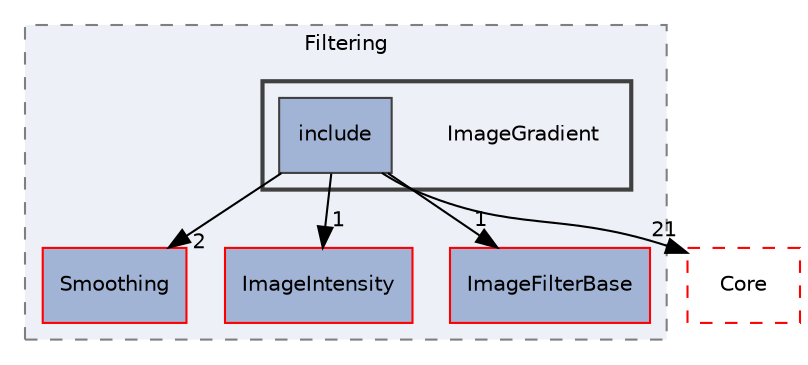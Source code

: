 digraph "ImageGradient"
{
 // LATEX_PDF_SIZE
  edge [fontname="Helvetica",fontsize="10",labelfontname="Helvetica",labelfontsize="10"];
  node [fontname="Helvetica",fontsize="10",shape=record];
  compound=true
  subgraph clusterdir_6724b11ef9ad676a0a0c31463bff1d93 {
    graph [ bgcolor="#edf0f7", pencolor="grey50", style="filled,dashed,", label="Filtering", fontname="Helvetica", fontsize="10", URL="dir_6724b11ef9ad676a0a0c31463bff1d93.html"]
  dir_8cc45063d67057a04691750c42379925 [shape=box, label="Smoothing", style="filled,", fillcolor="#a2b4d6", color="red", URL="dir_8cc45063d67057a04691750c42379925.html"];
  dir_e3c8cff493d6732ea793322465778d04 [shape=box, label="ImageIntensity", style="filled,", fillcolor="#a2b4d6", color="red", URL="dir_e3c8cff493d6732ea793322465778d04.html"];
  dir_a5e0762988512223861a3264c6133bea [shape=box, label="ImageFilterBase", style="filled,", fillcolor="#a2b4d6", color="red", URL="dir_a5e0762988512223861a3264c6133bea.html"];
  subgraph clusterdir_5a78924b5ec3ddb524424c0572b2866d {
    graph [ bgcolor="#edf0f7", pencolor="grey25", style="filled,bold,", label="", fontname="Helvetica", fontsize="10", URL="dir_5a78924b5ec3ddb524424c0572b2866d.html"]
    dir_5a78924b5ec3ddb524424c0572b2866d [shape=plaintext, label="ImageGradient"];
  dir_97804387494030c933792d504c732cf6 [shape=box, label="include", style="filled,", fillcolor="#a2b4d6", color="grey25", URL="dir_97804387494030c933792d504c732cf6.html"];
  }
  }
  dir_cac7f9cecb9aa42a0bd05452dddd8a21 [shape=box, label="Core", style="dashed,", fillcolor="#edf0f7", color="red", URL="dir_cac7f9cecb9aa42a0bd05452dddd8a21.html"];
  dir_97804387494030c933792d504c732cf6->dir_8cc45063d67057a04691750c42379925 [headlabel="2", labeldistance=1.5 headhref="dir_000097_000226.html"];
  dir_97804387494030c933792d504c732cf6->dir_a5e0762988512223861a3264c6133bea [headlabel="1", labeldistance=1.5 headhref="dir_000097_000050.html"];
  dir_97804387494030c933792d504c732cf6->dir_cac7f9cecb9aa42a0bd05452dddd8a21 [headlabel="21", labeldistance=1.5 headhref="dir_000097_000014.html"];
  dir_97804387494030c933792d504c732cf6->dir_e3c8cff493d6732ea793322465778d04 [headlabel="1", labeldistance=1.5 headhref="dir_000097_000056.html"];
}
